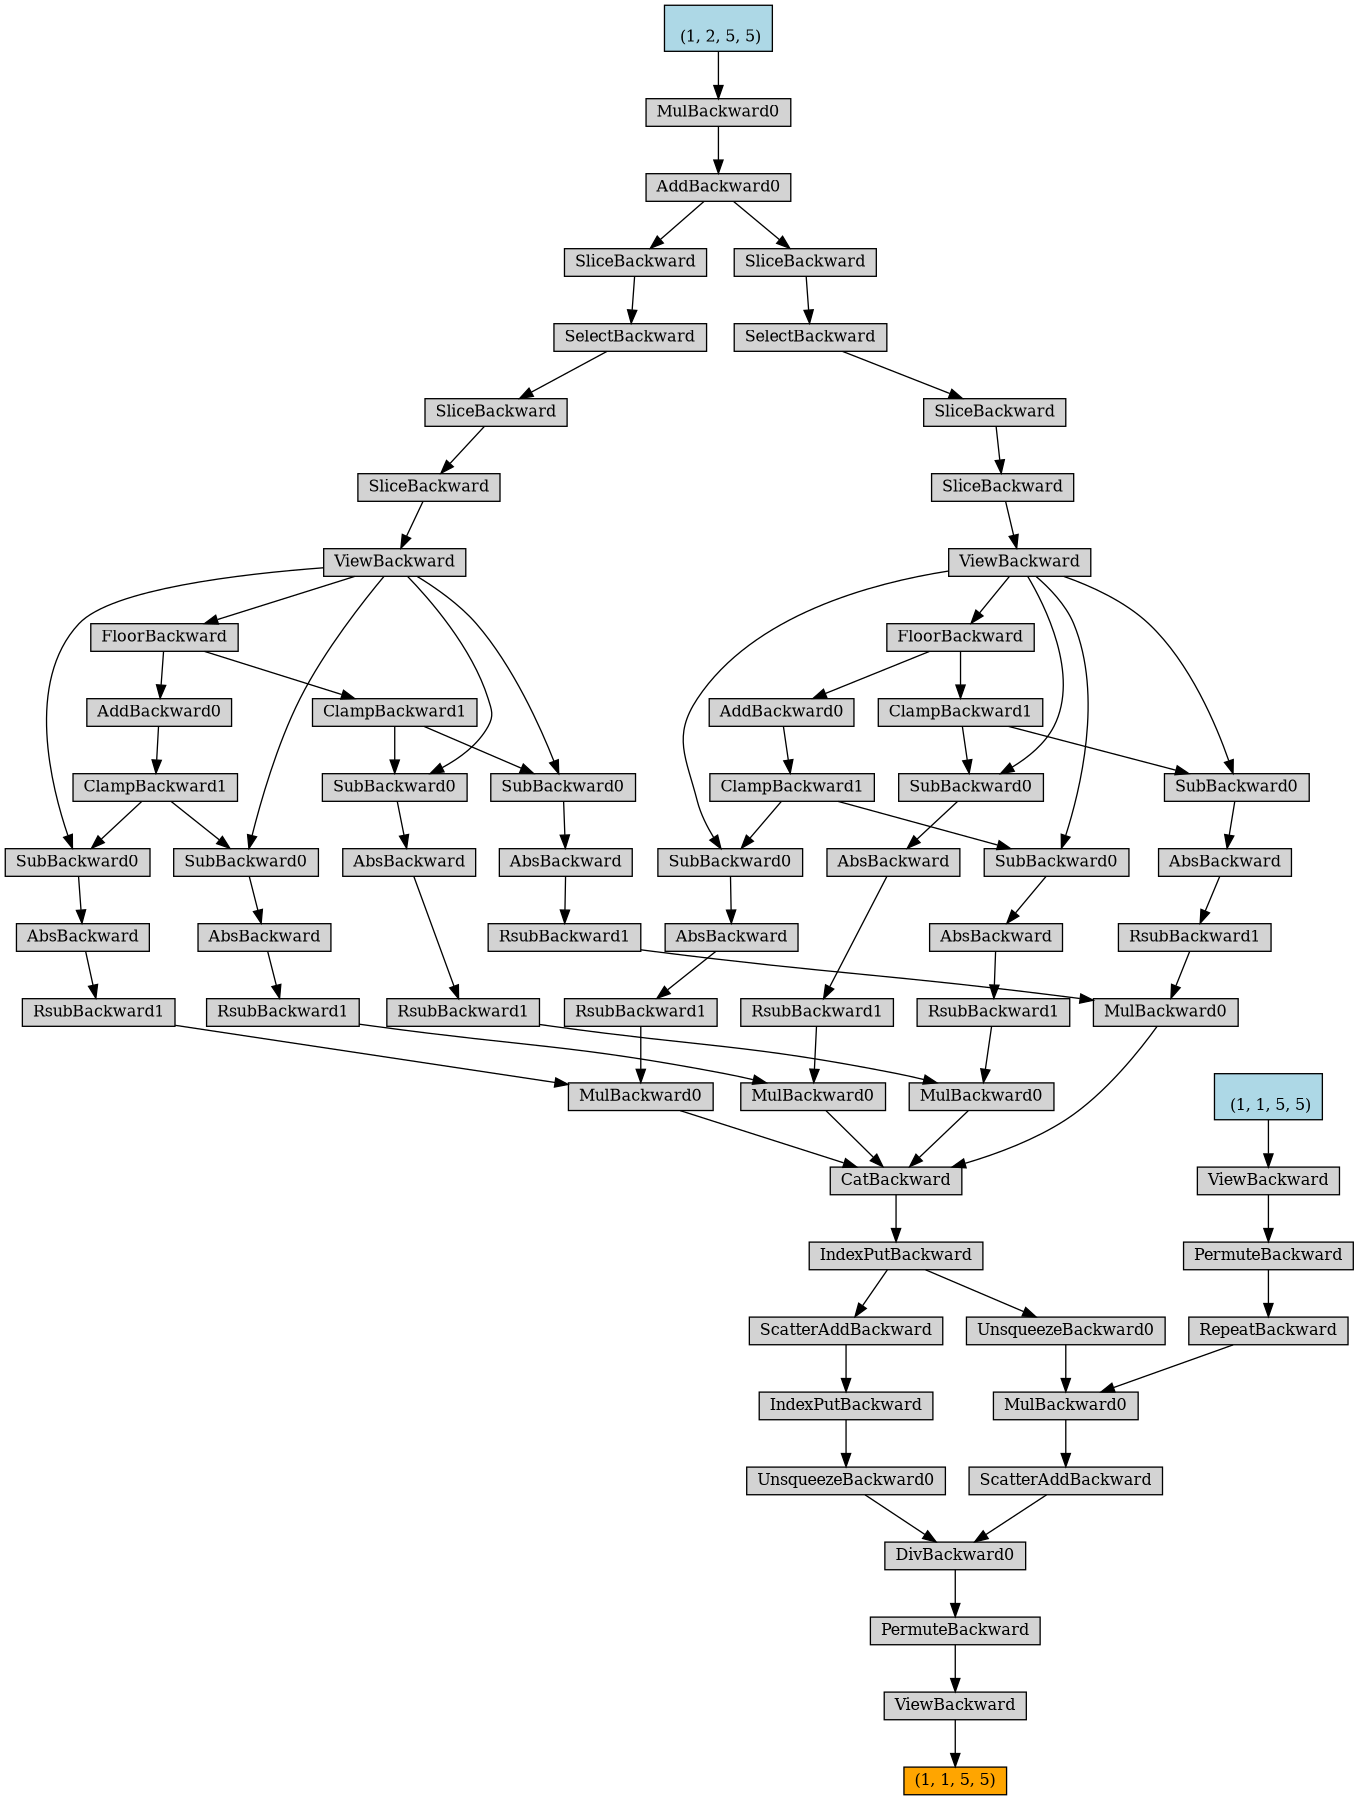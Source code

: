 digraph {
	graph [size="12,12"]
	node [align=left fontsize=12 height=0.2 ranksep=0.1 shape=box style=filled]
	1581708787328 [label="(1, 1, 5, 5)" fillcolor=orange]
	1581369466736 -> 1581708787328
	1581369466736 [label=ViewBackward]
	1581369466256 -> 1581369466736
	1581369466256 [label=PermuteBackward]
	1581369700704 -> 1581369466256
	1581369700704 [label=DivBackward0]
	1581369700512 -> 1581369700704
	1581369700512 [label=ScatterAddBackward]
	1581708750032 -> 1581369700512
	1581708750032 [label=MulBackward0]
	1581708750128 -> 1581708750032
	1581708750128 [label=UnsqueezeBackward0]
	1581708750272 -> 1581708750128
	1581708750272 [label=IndexPutBackward]
	1581708750368 -> 1581708750272
	1581708750368 [label=CatBackward]
	1581708750464 -> 1581708750368
	1581708750464 [label=MulBackward0]
	1581708750704 -> 1581708750464
	1581708750704 [label=RsubBackward1]
	1581708808256 -> 1581708750704
	1581708808256 [label=AbsBackward]
	1581708808352 -> 1581708808256
	1581708808352 [label=SubBackward0]
	1581708808448 -> 1581708808352
	1581708808448 [label=ViewBackward]
	1581708808592 -> 1581708808448
	1581708808592 [label=SliceBackward]
	1581708808688 -> 1581708808592
	1581708808688 [label=SliceBackward]
	1581708808784 -> 1581708808688
	1581708808784 [label=SelectBackward]
	1581708808880 -> 1581708808784
	1581708808880 [label=SliceBackward]
	1581708808976 -> 1581708808880
	1581708808976 [label=AddBackward0]
	1581708809072 -> 1581708808976
	1581708809072 [label=MulBackward0]
	1581708809168 -> 1581708809072
	1581708809168 [label="
 (1, 2, 5, 5)" fillcolor=lightblue]
	1581708808496 -> 1581708808352
	1581708808496 [label=ClampBackward1]
	1581708808640 -> 1581708808496
	1581708808640 [label=AddBackward0]
	1581708808832 -> 1581708808640
	1581708808832 [label=FloorBackward]
	1581708808448 -> 1581708808832
	1581708750752 -> 1581708750464
	1581708750752 [label=RsubBackward1]
	1581708808304 -> 1581708750752
	1581708808304 [label=AbsBackward]
	1581708808544 -> 1581708808304
	1581708808544 [label=SubBackward0]
	1581708808928 -> 1581708808544
	1581708808928 [label=ViewBackward]
	1581708809216 -> 1581708808928
	1581708809216 [label=SliceBackward]
	1581708809312 -> 1581708809216
	1581708809312 [label=SliceBackward]
	1581708809408 -> 1581708809312
	1581708809408 [label=SelectBackward]
	1581708809504 -> 1581708809408
	1581708809504 [label=SliceBackward]
	1581708808976 -> 1581708809504
	1581708809024 -> 1581708808544
	1581708809024 [label=ClampBackward1]
	1581708809264 -> 1581708809024
	1581708809264 [label=AddBackward0]
	1581708809456 -> 1581708809264
	1581708809456 [label=FloorBackward]
	1581708808928 -> 1581708809456
	1581708750512 -> 1581708750368
	1581708750512 [label=MulBackward0]
	1581708750800 -> 1581708750512
	1581708750800 [label=RsubBackward1]
	1581708809120 -> 1581708750800
	1581708809120 [label=AbsBackward]
	1581708809552 -> 1581708809120
	1581708809552 [label=SubBackward0]
	1581708808448 -> 1581708809552
	1581708808496 -> 1581708809552
	1581708808400 -> 1581708750512
	1581708808400 [label=RsubBackward1]
	1581708809360 -> 1581708808400
	1581708809360 [label=AbsBackward]
	1581708809648 -> 1581708809360
	1581708809648 [label=SubBackward0]
	1581708808928 -> 1581708809648
	1581708809744 -> 1581708809648
	1581708809744 [label=ClampBackward1]
	1581708809456 -> 1581708809744
	1581708750560 -> 1581708750368
	1581708750560 [label=MulBackward0]
	1581708808736 -> 1581708750560
	1581708808736 [label=RsubBackward1]
	1581708809792 -> 1581708808736
	1581708809792 [label=AbsBackward]
	1581708809888 -> 1581708809792
	1581708809888 [label=SubBackward0]
	1581708808448 -> 1581708809888
	1581708809984 -> 1581708809888
	1581708809984 [label=ClampBackward1]
	1581708808832 -> 1581708809984
	1581708809600 -> 1581708750560
	1581708809600 [label=RsubBackward1]
	1581708809840 -> 1581708809600
	1581708809840 [label=AbsBackward]
	1581708810032 -> 1581708809840
	1581708810032 [label=SubBackward0]
	1581708808928 -> 1581708810032
	1581708809024 -> 1581708810032
	1581708750608 -> 1581708750368
	1581708750608 [label=MulBackward0]
	1581708809696 -> 1581708750608
	1581708809696 [label=RsubBackward1]
	1581708810128 -> 1581708809696
	1581708810128 [label=AbsBackward]
	1581708810224 -> 1581708810128
	1581708810224 [label=SubBackward0]
	1581708808448 -> 1581708810224
	1581708809984 -> 1581708810224
	1581708809936 -> 1581708750608
	1581708809936 [label=RsubBackward1]
	1581708810176 -> 1581708809936
	1581708810176 [label=AbsBackward]
	1581708810320 -> 1581708810176
	1581708810320 [label=SubBackward0]
	1581708808928 -> 1581708810320
	1581708809744 -> 1581708810320
	1581708750176 -> 1581708750032
	1581708750176 [label=RepeatBackward]
	1581708750320 -> 1581708750176
	1581708750320 [label=PermuteBackward]
	1581708750656 -> 1581708750320
	1581708750656 [label=ViewBackward]
	1581708810272 -> 1581708750656
	1581708810272 [label="
 (1, 1, 5, 5)" fillcolor=lightblue]
	1581399528304 -> 1581369700704
	1581399528304 [label=UnsqueezeBackward0]
	1581708750080 -> 1581399528304
	1581708750080 [label=IndexPutBackward]
	1581708750416 -> 1581708750080
	1581708750416 [label=ScatterAddBackward]
	1581708750272 -> 1581708750416
}
